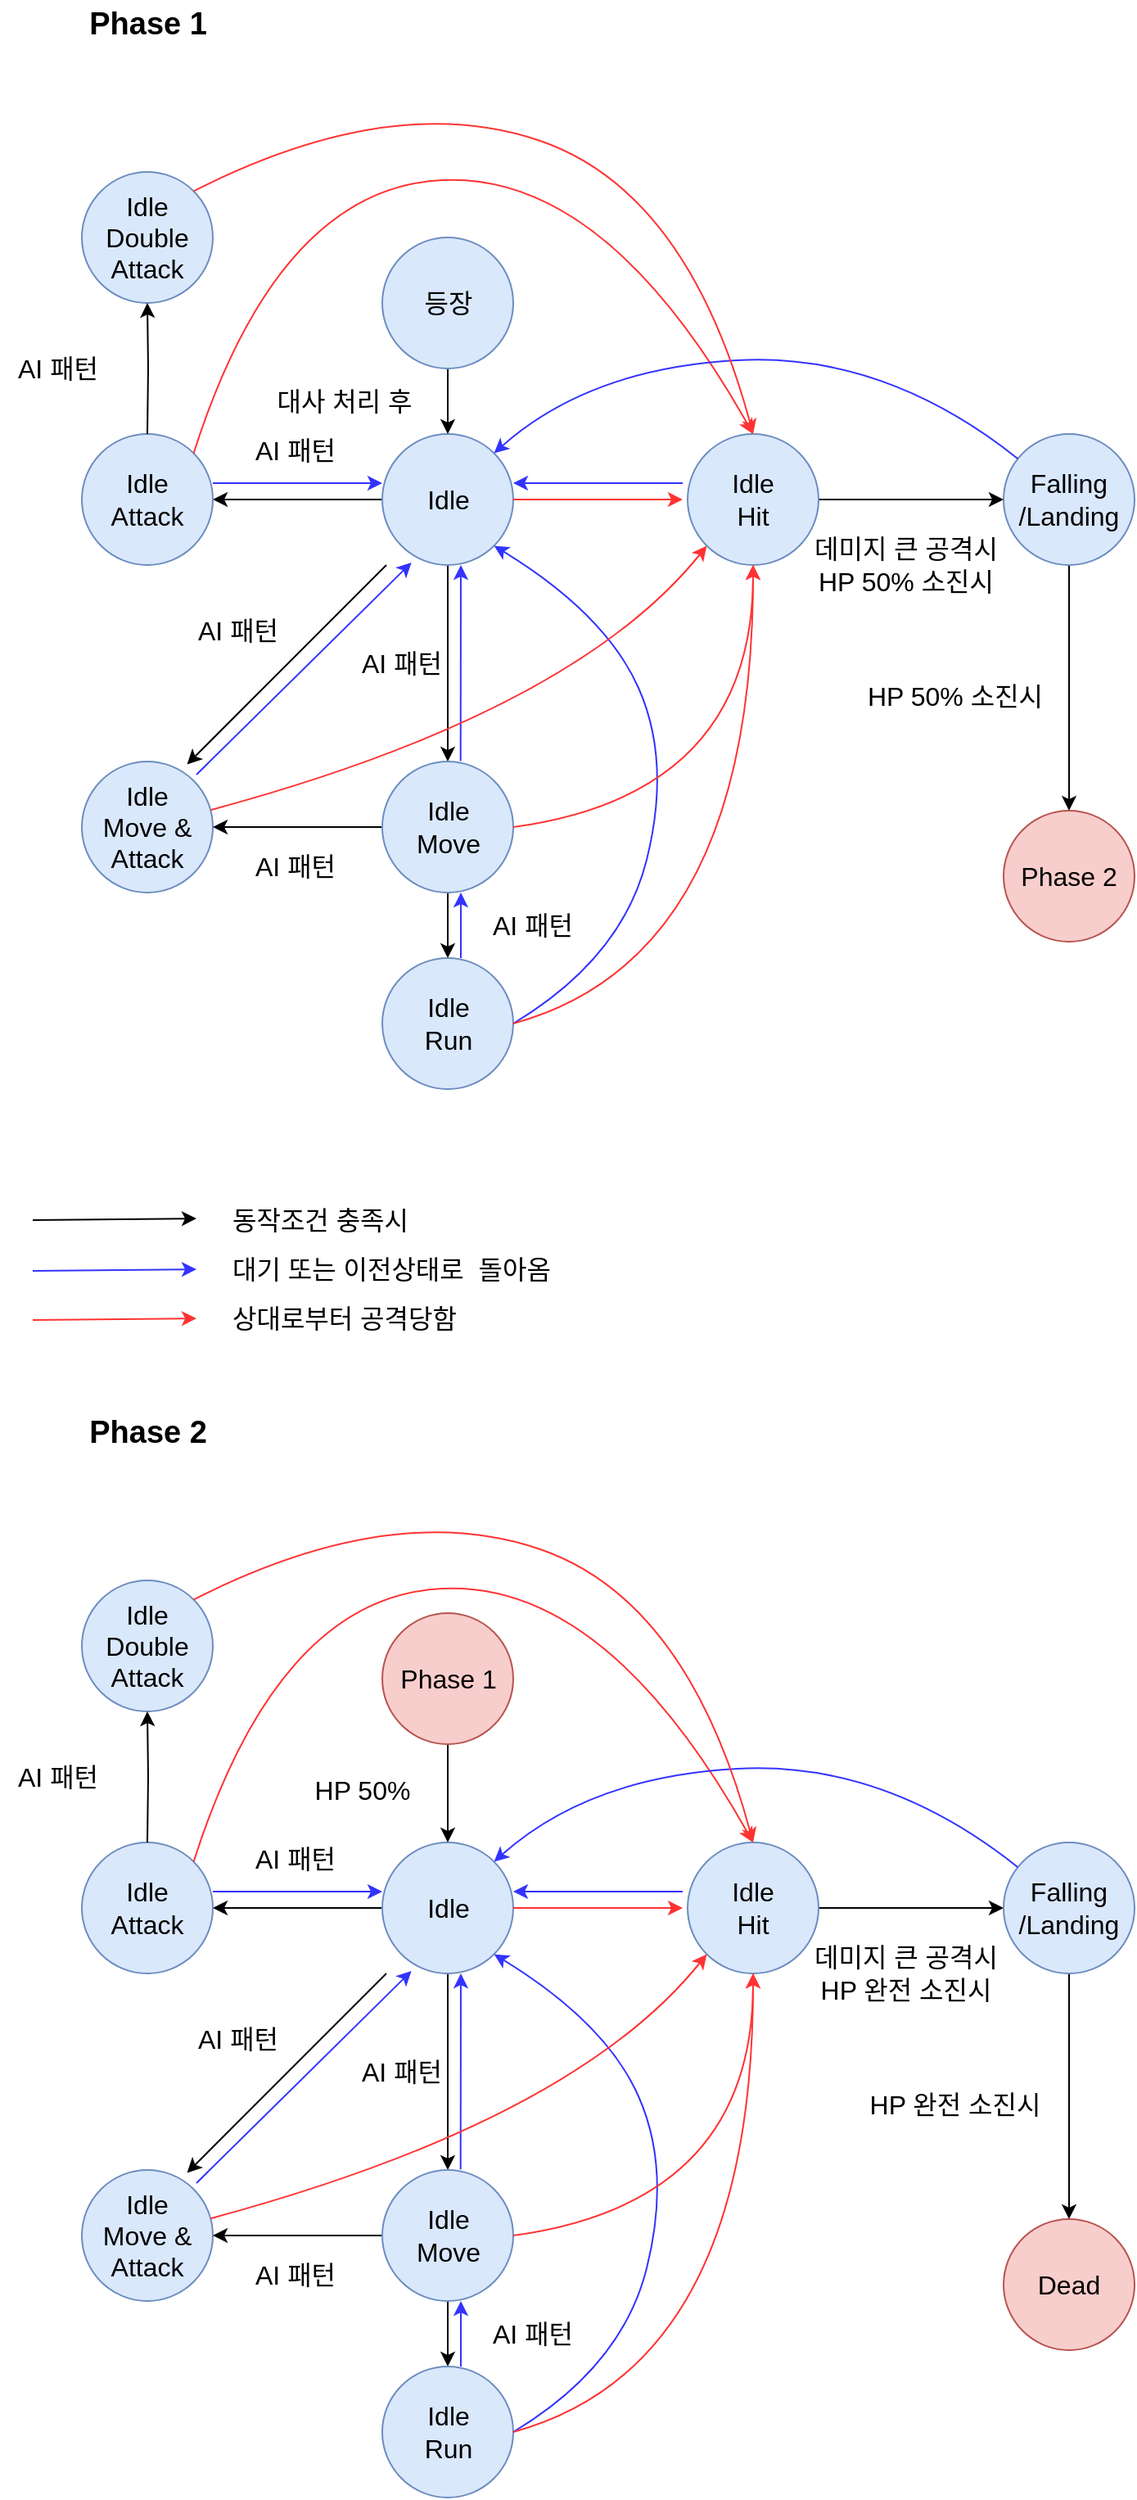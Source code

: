 <mxfile version="12.5.3" type="device"><diagram id="7b56XliilvK3W8BaFpNz" name="Page-1"><mxGraphModel dx="920" dy="811" grid="1" gridSize="10" guides="1" tooltips="1" connect="1" arrows="1" fold="1" page="1" pageScale="1" pageWidth="827" pageHeight="1169" math="0" shadow="0"><root><mxCell id="0"/><mxCell id="1" parent="0"/><mxCell id="Bs2xV8qCtUvmZTBzLbiu-5" style="edgeStyle=orthogonalEdgeStyle;rounded=0;orthogonalLoop=1;jettySize=auto;html=1;exitX=1;exitY=0.5;exitDx=0;exitDy=0;entryX=0;entryY=0.5;entryDx=0;entryDy=0;fontSize=16;" edge="1" parent="1" source="Bs2xV8qCtUvmZTBzLbiu-7" target="Bs2xV8qCtUvmZTBzLbiu-25"><mxGeometry relative="1" as="geometry"/></mxCell><mxCell id="Bs2xV8qCtUvmZTBzLbiu-7" value="Idle&lt;br&gt;Hit" style="ellipse;whiteSpace=wrap;html=1;aspect=fixed;fontSize=16;fillColor=#dae8fc;strokeColor=#6c8ebf;" vertex="1" parent="1"><mxGeometry x="560" y="320" width="80" height="80" as="geometry"/></mxCell><mxCell id="Bs2xV8qCtUvmZTBzLbiu-11" style="edgeStyle=orthogonalEdgeStyle;rounded=0;orthogonalLoop=1;jettySize=auto;html=1;exitX=0;exitY=0.5;exitDx=0;exitDy=0;entryX=1;entryY=0.5;entryDx=0;entryDy=0;fontSize=16;" edge="1" parent="1" source="Bs2xV8qCtUvmZTBzLbiu-14" target="Bs2xV8qCtUvmZTBzLbiu-16"><mxGeometry relative="1" as="geometry"/></mxCell><mxCell id="Bs2xV8qCtUvmZTBzLbiu-13" style="edgeStyle=orthogonalEdgeStyle;rounded=0;orthogonalLoop=1;jettySize=auto;html=1;exitX=0.5;exitY=1;exitDx=0;exitDy=0;entryX=0.5;entryY=0;entryDx=0;entryDy=0;fontSize=16;" edge="1" parent="1" source="Bs2xV8qCtUvmZTBzLbiu-14" target="Bs2xV8qCtUvmZTBzLbiu-22"><mxGeometry relative="1" as="geometry"/></mxCell><mxCell id="Bs2xV8qCtUvmZTBzLbiu-14" value="Idle" style="ellipse;whiteSpace=wrap;html=1;aspect=fixed;fontSize=16;fillColor=#dae8fc;strokeColor=#6c8ebf;" vertex="1" parent="1"><mxGeometry x="373.5" y="320" width="80" height="80" as="geometry"/></mxCell><mxCell id="Bs2xV8qCtUvmZTBzLbiu-16" value="Idle&lt;br&gt;Attack" style="ellipse;whiteSpace=wrap;html=1;aspect=fixed;fontSize=16;fillColor=#dae8fc;strokeColor=#6c8ebf;" vertex="1" parent="1"><mxGeometry x="190" y="320" width="80" height="80" as="geometry"/></mxCell><mxCell id="Bs2xV8qCtUvmZTBzLbiu-17" value="" style="endArrow=classic;html=1;fontSize=16;entryX=0;entryY=0.5;entryDx=0;entryDy=0;exitX=1;exitY=0.5;exitDx=0;exitDy=0;strokeColor=#3333FF;" edge="1" parent="1"><mxGeometry width="50" height="50" relative="1" as="geometry"><mxPoint x="270" y="350" as="sourcePoint"/><mxPoint x="373.5" y="350" as="targetPoint"/></mxGeometry></mxCell><mxCell id="Bs2xV8qCtUvmZTBzLbiu-19" value="Idle&lt;br&gt;Move &amp;amp;&lt;br&gt;Attack" style="ellipse;whiteSpace=wrap;html=1;aspect=fixed;fontSize=16;fillColor=#dae8fc;strokeColor=#6c8ebf;" vertex="1" parent="1"><mxGeometry x="190" y="520" width="80" height="80" as="geometry"/></mxCell><mxCell id="Bs2xV8qCtUvmZTBzLbiu-20" style="edgeStyle=orthogonalEdgeStyle;rounded=0;orthogonalLoop=1;jettySize=auto;html=1;exitX=0.5;exitY=1;exitDx=0;exitDy=0;entryX=0.5;entryY=0;entryDx=0;entryDy=0;fontSize=16;" edge="1" parent="1" source="Bs2xV8qCtUvmZTBzLbiu-22" target="Bs2xV8qCtUvmZTBzLbiu-23"><mxGeometry relative="1" as="geometry"/></mxCell><mxCell id="Bs2xV8qCtUvmZTBzLbiu-21" style="edgeStyle=orthogonalEdgeStyle;rounded=0;orthogonalLoop=1;jettySize=auto;html=1;exitX=0;exitY=0.5;exitDx=0;exitDy=0;entryX=1;entryY=0.5;entryDx=0;entryDy=0;fontSize=16;" edge="1" parent="1" source="Bs2xV8qCtUvmZTBzLbiu-22" target="Bs2xV8qCtUvmZTBzLbiu-19"><mxGeometry relative="1" as="geometry"/></mxCell><mxCell id="Bs2xV8qCtUvmZTBzLbiu-22" value="Idle&lt;br&gt;Move" style="ellipse;whiteSpace=wrap;html=1;aspect=fixed;fontSize=16;fillColor=#dae8fc;strokeColor=#6c8ebf;" vertex="1" parent="1"><mxGeometry x="373.5" y="520" width="80" height="80" as="geometry"/></mxCell><mxCell id="Bs2xV8qCtUvmZTBzLbiu-23" value="Idle&lt;br&gt;Run" style="ellipse;whiteSpace=wrap;html=1;aspect=fixed;fontSize=16;fillColor=#dae8fc;strokeColor=#6c8ebf;" vertex="1" parent="1"><mxGeometry x="373.5" y="640" width="80" height="80" as="geometry"/></mxCell><mxCell id="Bs2xV8qCtUvmZTBzLbiu-24" style="edgeStyle=orthogonalEdgeStyle;rounded=0;orthogonalLoop=1;jettySize=auto;html=1;exitX=0.5;exitY=1;exitDx=0;exitDy=0;entryX=0.5;entryY=0;entryDx=0;entryDy=0;fontSize=16;" edge="1" parent="1" source="Bs2xV8qCtUvmZTBzLbiu-25" target="Bs2xV8qCtUvmZTBzLbiu-27"><mxGeometry relative="1" as="geometry"/></mxCell><mxCell id="Bs2xV8qCtUvmZTBzLbiu-25" value="Falling&lt;br&gt;/Landing" style="ellipse;whiteSpace=wrap;html=1;aspect=fixed;fontSize=16;fillColor=#dae8fc;strokeColor=#6c8ebf;" vertex="1" parent="1"><mxGeometry x="753" y="320" width="80" height="80" as="geometry"/></mxCell><mxCell id="Bs2xV8qCtUvmZTBzLbiu-27" value="Phase 2" style="ellipse;whiteSpace=wrap;html=1;aspect=fixed;fontSize=16;fillColor=#f8cecc;strokeColor=#b85450;" vertex="1" parent="1"><mxGeometry x="753" y="550" width="80" height="80" as="geometry"/></mxCell><mxCell id="Bs2xV8qCtUvmZTBzLbiu-31" value="" style="endArrow=classic;html=1;fontSize=16;entryX=0.5;entryY=1;entryDx=0;entryDy=0;exitX=0.598;exitY=-0.004;exitDx=0;exitDy=0;exitPerimeter=0;strokeColor=#3333FF;" edge="1" parent="1" source="Bs2xV8qCtUvmZTBzLbiu-22"><mxGeometry width="50" height="50" relative="1" as="geometry"><mxPoint x="422" y="510" as="sourcePoint"/><mxPoint x="421.5" y="400" as="targetPoint"/></mxGeometry></mxCell><mxCell id="Bs2xV8qCtUvmZTBzLbiu-32" value="" style="endArrow=classic;html=1;fontSize=16;exitX=0.5;exitY=0;exitDx=0;exitDy=0;entryX=0.5;entryY=1;entryDx=0;entryDy=0;strokeColor=#3333FF;" edge="1" parent="1"><mxGeometry width="50" height="50" relative="1" as="geometry"><mxPoint x="421.5" y="640" as="sourcePoint"/><mxPoint x="421.5" y="600" as="targetPoint"/></mxGeometry></mxCell><mxCell id="Bs2xV8qCtUvmZTBzLbiu-34" value="" style="endArrow=classic;html=1;fontSize=16;entryX=1;entryY=0;entryDx=0;entryDy=0;" edge="1" parent="1"><mxGeometry width="50" height="50" relative="1" as="geometry"><mxPoint x="376" y="400" as="sourcePoint"/><mxPoint x="254.284" y="521.716" as="targetPoint"/></mxGeometry></mxCell><mxCell id="Bs2xV8qCtUvmZTBzLbiu-35" value="" style="endArrow=classic;html=1;fontSize=16;entryX=0.223;entryY=0.981;entryDx=0;entryDy=0;entryPerimeter=0;strokeColor=#3333FF;" edge="1" parent="1" target="Bs2xV8qCtUvmZTBzLbiu-14"><mxGeometry width="50" height="50" relative="1" as="geometry"><mxPoint x="260" y="528" as="sourcePoint"/><mxPoint x="384.797" y="465.859" as="targetPoint"/></mxGeometry></mxCell><mxCell id="Bs2xV8qCtUvmZTBzLbiu-37" value="" style="endArrow=classic;html=1;fontSize=16;" edge="1" parent="1"><mxGeometry width="50" height="50" relative="1" as="geometry"><mxPoint x="160" y="800" as="sourcePoint"/><mxPoint x="260" y="799" as="targetPoint"/></mxGeometry></mxCell><mxCell id="Bs2xV8qCtUvmZTBzLbiu-44" value="" style="endArrow=classic;html=1;fontSize=16;strokeColor=#3333FF;" edge="1" parent="1"><mxGeometry width="50" height="50" relative="1" as="geometry"><mxPoint x="160" y="831.0" as="sourcePoint"/><mxPoint x="260" y="830" as="targetPoint"/></mxGeometry></mxCell><mxCell id="Bs2xV8qCtUvmZTBzLbiu-45" value="" style="endArrow=classic;html=1;fontSize=16;strokeColor=#FF3333;" edge="1" parent="1"><mxGeometry width="50" height="50" relative="1" as="geometry"><mxPoint x="160" y="861.0" as="sourcePoint"/><mxPoint x="260" y="860" as="targetPoint"/></mxGeometry></mxCell><mxCell id="Bs2xV8qCtUvmZTBzLbiu-46" value="동작조건 충족시" style="text;html=1;align=left;verticalAlign=middle;resizable=0;points=[];autosize=1;fontSize=16;" vertex="1" parent="1"><mxGeometry x="280" y="790" width="130" height="20" as="geometry"/></mxCell><mxCell id="Bs2xV8qCtUvmZTBzLbiu-47" value="대기 또는 이전상태로&amp;nbsp; 돌아옴" style="text;html=1;align=left;verticalAlign=middle;resizable=0;points=[];autosize=1;fontSize=16;" vertex="1" parent="1"><mxGeometry x="280" y="820" width="230" height="20" as="geometry"/></mxCell><mxCell id="Bs2xV8qCtUvmZTBzLbiu-48" value="상대로부터 공격당함" style="text;html=1;align=left;verticalAlign=middle;resizable=0;points=[];autosize=1;fontSize=16;" vertex="1" parent="1"><mxGeometry x="280" y="850" width="160" height="20" as="geometry"/></mxCell><mxCell id="Bs2xV8qCtUvmZTBzLbiu-52" value="AI 패턴" style="text;html=1;align=center;verticalAlign=middle;resizable=0;points=[];autosize=1;fontSize=16;" vertex="1" parent="1"><mxGeometry x="350" y="450" width="70" height="20" as="geometry"/></mxCell><mxCell id="Bs2xV8qCtUvmZTBzLbiu-54" value="데미지 큰 공격시&lt;br&gt;HP 50%&amp;nbsp;소진시" style="text;html=1;align=center;verticalAlign=middle;resizable=0;points=[];autosize=1;fontSize=16;" vertex="1" parent="1"><mxGeometry x="623" y="380" width="140" height="40" as="geometry"/></mxCell><mxCell id="Bs2xV8qCtUvmZTBzLbiu-55" value="HP 50% 소진시" style="text;html=1;align=center;verticalAlign=middle;resizable=0;points=[];autosize=1;fontSize=16;" vertex="1" parent="1"><mxGeometry x="658" y="470" width="130" height="20" as="geometry"/></mxCell><mxCell id="Bs2xV8qCtUvmZTBzLbiu-72" style="edgeStyle=orthogonalEdgeStyle;rounded=0;orthogonalLoop=1;jettySize=auto;html=1;exitX=0;exitY=0.5;exitDx=0;exitDy=0;entryX=1;entryY=0.5;entryDx=0;entryDy=0;fontSize=16;strokeColor=#FF3333;" edge="1" parent="1"><mxGeometry relative="1" as="geometry"><mxPoint x="453.5" y="360" as="sourcePoint"/><mxPoint x="557" y="360" as="targetPoint"/></mxGeometry></mxCell><mxCell id="Bs2xV8qCtUvmZTBzLbiu-73" value="AI 패턴" style="text;html=1;align=center;verticalAlign=middle;resizable=0;points=[];autosize=1;fontSize=16;" vertex="1" parent="1"><mxGeometry x="430" y="610" width="70" height="20" as="geometry"/></mxCell><mxCell id="Bs2xV8qCtUvmZTBzLbiu-74" value="" style="curved=1;endArrow=classic;html=1;entryX=1;entryY=1;entryDx=0;entryDy=0;exitX=1;exitY=0.5;exitDx=0;exitDy=0;strokeColor=#3333FF;" edge="1" parent="1" source="Bs2xV8qCtUvmZTBzLbiu-23" target="Bs2xV8qCtUvmZTBzLbiu-14"><mxGeometry width="50" height="50" relative="1" as="geometry"><mxPoint x="575" y="640" as="sourcePoint"/><mxPoint x="625" y="590" as="targetPoint"/><Array as="points"><mxPoint x="520" y="640"/><mxPoint x="550" y="520"/><mxPoint x="510" y="430"/></Array></mxGeometry></mxCell><mxCell id="Bs2xV8qCtUvmZTBzLbiu-76" style="edgeStyle=orthogonalEdgeStyle;rounded=0;orthogonalLoop=1;jettySize=auto;html=1;exitX=0.5;exitY=1;exitDx=0;exitDy=0;entryX=0.5;entryY=0;entryDx=0;entryDy=0;" edge="1" parent="1" source="Bs2xV8qCtUvmZTBzLbiu-75" target="Bs2xV8qCtUvmZTBzLbiu-14"><mxGeometry relative="1" as="geometry"/></mxCell><mxCell id="Bs2xV8qCtUvmZTBzLbiu-75" value="등장" style="ellipse;whiteSpace=wrap;html=1;aspect=fixed;fontSize=16;fillColor=#dae8fc;strokeColor=#6c8ebf;" vertex="1" parent="1"><mxGeometry x="373.5" y="200" width="80" height="80" as="geometry"/></mxCell><mxCell id="Bs2xV8qCtUvmZTBzLbiu-78" value="" style="curved=1;endArrow=classic;html=1;strokeColor=#FF3333;exitX=1;exitY=0;exitDx=0;exitDy=0;entryX=0.5;entryY=0;entryDx=0;entryDy=0;" edge="1" parent="1" source="Bs2xV8qCtUvmZTBzLbiu-16" target="Bs2xV8qCtUvmZTBzLbiu-7"><mxGeometry width="50" height="50" relative="1" as="geometry"><mxPoint x="310" y="210" as="sourcePoint"/><mxPoint x="360" y="160" as="targetPoint"/><Array as="points"><mxPoint x="310" y="170"/><mxPoint x="510" y="160"/></Array></mxGeometry></mxCell><mxCell id="Bs2xV8qCtUvmZTBzLbiu-79" value="" style="endArrow=classic;html=1;fontSize=16;entryX=0;entryY=0.5;entryDx=0;entryDy=0;exitX=1;exitY=0.5;exitDx=0;exitDy=0;strokeColor=#3333FF;" edge="1" parent="1"><mxGeometry width="50" height="50" relative="1" as="geometry"><mxPoint x="557" y="350" as="sourcePoint"/><mxPoint x="453.5" y="350" as="targetPoint"/></mxGeometry></mxCell><mxCell id="Bs2xV8qCtUvmZTBzLbiu-81" value="" style="curved=1;endArrow=classic;html=1;strokeColor=#3333FF;entryX=1;entryY=0;entryDx=0;entryDy=0;" edge="1" parent="1" source="Bs2xV8qCtUvmZTBzLbiu-25" target="Bs2xV8qCtUvmZTBzLbiu-14"><mxGeometry width="50" height="50" relative="1" as="geometry"><mxPoint x="730" y="210" as="sourcePoint"/><mxPoint x="680" y="260" as="targetPoint"/><Array as="points"><mxPoint x="680" y="270"/><mxPoint x="500" y="280"/></Array></mxGeometry></mxCell><mxCell id="Bs2xV8qCtUvmZTBzLbiu-82" value="AI 패턴" style="text;html=1;align=center;verticalAlign=middle;resizable=0;points=[];autosize=1;fontSize=16;" vertex="1" parent="1"><mxGeometry x="285" y="320" width="70" height="20" as="geometry"/></mxCell><mxCell id="Bs2xV8qCtUvmZTBzLbiu-83" value="AI 패턴" style="text;html=1;align=center;verticalAlign=middle;resizable=0;points=[];autosize=1;fontSize=16;" vertex="1" parent="1"><mxGeometry x="250" y="430" width="70" height="20" as="geometry"/></mxCell><mxCell id="Bs2xV8qCtUvmZTBzLbiu-84" value="AI 패턴" style="text;html=1;align=center;verticalAlign=middle;resizable=0;points=[];autosize=1;fontSize=16;" vertex="1" parent="1"><mxGeometry x="285" y="573.71" width="70" height="20" as="geometry"/></mxCell><mxCell id="Bs2xV8qCtUvmZTBzLbiu-85" value="" style="curved=1;endArrow=classic;html=1;strokeColor=#FF3333;entryX=0.5;entryY=1;entryDx=0;entryDy=0;exitX=1;exitY=0.5;exitDx=0;exitDy=0;" edge="1" parent="1" source="Bs2xV8qCtUvmZTBzLbiu-22" target="Bs2xV8qCtUvmZTBzLbiu-7"><mxGeometry width="50" height="50" relative="1" as="geometry"><mxPoint x="460" y="550" as="sourcePoint"/><mxPoint x="200" y="890" as="targetPoint"/><Array as="points"><mxPoint x="600" y="540"/></Array></mxGeometry></mxCell><mxCell id="Bs2xV8qCtUvmZTBzLbiu-86" value="" style="curved=1;endArrow=classic;html=1;strokeColor=#FF3333;exitX=1;exitY=0.5;exitDx=0;exitDy=0;" edge="1" parent="1" source="Bs2xV8qCtUvmZTBzLbiu-23"><mxGeometry width="50" height="50" relative="1" as="geometry"><mxPoint x="453.5" y="660" as="sourcePoint"/><mxPoint x="600" y="400" as="targetPoint"/><Array as="points"><mxPoint x="600" y="640"/></Array></mxGeometry></mxCell><mxCell id="Bs2xV8qCtUvmZTBzLbiu-87" value="" style="curved=1;endArrow=classic;html=1;strokeColor=#FF3333;entryX=0;entryY=1;entryDx=0;entryDy=0;" edge="1" parent="1" source="Bs2xV8qCtUvmZTBzLbiu-19" target="Bs2xV8qCtUvmZTBzLbiu-7"><mxGeometry width="50" height="50" relative="1" as="geometry"><mxPoint x="350" y="560" as="sourcePoint"/><mxPoint x="496.5" y="400" as="targetPoint"/><Array as="points"><mxPoint x="490" y="490"/></Array></mxGeometry></mxCell><mxCell id="Bs2xV8qCtUvmZTBzLbiu-88" value="Idle&lt;br&gt;Double&lt;br&gt;Attack" style="ellipse;whiteSpace=wrap;html=1;aspect=fixed;fontSize=16;fillColor=#dae8fc;strokeColor=#6c8ebf;" vertex="1" parent="1"><mxGeometry x="190" y="160" width="80" height="80" as="geometry"/></mxCell><mxCell id="Bs2xV8qCtUvmZTBzLbiu-89" style="edgeStyle=orthogonalEdgeStyle;rounded=0;orthogonalLoop=1;jettySize=auto;html=1;exitX=0.5;exitY=0;exitDx=0;exitDy=0;entryX=0.5;entryY=1;entryDx=0;entryDy=0;labelBackgroundColor=#FF6666;strokeColor=#000000;fontSize=16;fontColor=#FF6666;" edge="1" parent="1" target="Bs2xV8qCtUvmZTBzLbiu-88"><mxGeometry relative="1" as="geometry"><mxPoint x="230" y="320" as="sourcePoint"/></mxGeometry></mxCell><mxCell id="Bs2xV8qCtUvmZTBzLbiu-91" value="AI 패턴" style="text;html=1;align=center;verticalAlign=middle;resizable=0;points=[];autosize=1;fontSize=16;" vertex="1" parent="1"><mxGeometry x="140" y="270" width="70" height="20" as="geometry"/></mxCell><mxCell id="Bs2xV8qCtUvmZTBzLbiu-92" value="" style="curved=1;endArrow=classic;html=1;strokeColor=#FF3333;exitX=1;exitY=0;exitDx=0;exitDy=0;entryX=0.5;entryY=0;entryDx=0;entryDy=0;" edge="1" parent="1" source="Bs2xV8qCtUvmZTBzLbiu-88" target="Bs2xV8qCtUvmZTBzLbiu-7"><mxGeometry width="50" height="50" relative="1" as="geometry"><mxPoint x="240" y="180" as="sourcePoint"/><mxPoint x="610" y="180" as="targetPoint"/><Array as="points"><mxPoint x="380" y="110"/><mxPoint x="560" y="172"/></Array></mxGeometry></mxCell><mxCell id="Bs2xV8qCtUvmZTBzLbiu-93" value="Phase 1" style="text;html=1;align=center;verticalAlign=middle;resizable=0;points=[];autosize=1;fontSize=19;fontStyle=1" vertex="1" parent="1"><mxGeometry x="185" y="55" width="90" height="30" as="geometry"/></mxCell><mxCell id="Bs2xV8qCtUvmZTBzLbiu-94" style="edgeStyle=orthogonalEdgeStyle;rounded=0;orthogonalLoop=1;jettySize=auto;html=1;exitX=1;exitY=0.5;exitDx=0;exitDy=0;entryX=0;entryY=0.5;entryDx=0;entryDy=0;fontSize=16;" edge="1" source="Bs2xV8qCtUvmZTBzLbiu-95" target="Bs2xV8qCtUvmZTBzLbiu-107" parent="1"><mxGeometry relative="1" as="geometry"/></mxCell><mxCell id="Bs2xV8qCtUvmZTBzLbiu-95" value="Idle&lt;br&gt;Hit" style="ellipse;whiteSpace=wrap;html=1;aspect=fixed;fontSize=16;fillColor=#dae8fc;strokeColor=#6c8ebf;" vertex="1" parent="1"><mxGeometry x="560" y="1180" width="80" height="80" as="geometry"/></mxCell><mxCell id="Bs2xV8qCtUvmZTBzLbiu-96" style="edgeStyle=orthogonalEdgeStyle;rounded=0;orthogonalLoop=1;jettySize=auto;html=1;exitX=0;exitY=0.5;exitDx=0;exitDy=0;entryX=1;entryY=0.5;entryDx=0;entryDy=0;fontSize=16;" edge="1" source="Bs2xV8qCtUvmZTBzLbiu-98" target="Bs2xV8qCtUvmZTBzLbiu-99" parent="1"><mxGeometry relative="1" as="geometry"/></mxCell><mxCell id="Bs2xV8qCtUvmZTBzLbiu-97" style="edgeStyle=orthogonalEdgeStyle;rounded=0;orthogonalLoop=1;jettySize=auto;html=1;exitX=0.5;exitY=1;exitDx=0;exitDy=0;entryX=0.5;entryY=0;entryDx=0;entryDy=0;fontSize=16;" edge="1" source="Bs2xV8qCtUvmZTBzLbiu-98" target="Bs2xV8qCtUvmZTBzLbiu-104" parent="1"><mxGeometry relative="1" as="geometry"/></mxCell><mxCell id="Bs2xV8qCtUvmZTBzLbiu-98" value="Idle" style="ellipse;whiteSpace=wrap;html=1;aspect=fixed;fontSize=16;fillColor=#dae8fc;strokeColor=#6c8ebf;" vertex="1" parent="1"><mxGeometry x="373.5" y="1180" width="80" height="80" as="geometry"/></mxCell><mxCell id="Bs2xV8qCtUvmZTBzLbiu-99" value="Idle&lt;br&gt;Attack" style="ellipse;whiteSpace=wrap;html=1;aspect=fixed;fontSize=16;fillColor=#dae8fc;strokeColor=#6c8ebf;" vertex="1" parent="1"><mxGeometry x="190" y="1180" width="80" height="80" as="geometry"/></mxCell><mxCell id="Bs2xV8qCtUvmZTBzLbiu-100" value="" style="endArrow=classic;html=1;fontSize=16;entryX=0;entryY=0.5;entryDx=0;entryDy=0;exitX=1;exitY=0.5;exitDx=0;exitDy=0;strokeColor=#3333FF;" edge="1" parent="1"><mxGeometry width="50" height="50" relative="1" as="geometry"><mxPoint x="270" y="1210" as="sourcePoint"/><mxPoint x="373.5" y="1210" as="targetPoint"/></mxGeometry></mxCell><mxCell id="Bs2xV8qCtUvmZTBzLbiu-101" value="Idle&lt;br&gt;Move &amp;amp;&lt;br&gt;Attack" style="ellipse;whiteSpace=wrap;html=1;aspect=fixed;fontSize=16;fillColor=#dae8fc;strokeColor=#6c8ebf;" vertex="1" parent="1"><mxGeometry x="190" y="1380" width="80" height="80" as="geometry"/></mxCell><mxCell id="Bs2xV8qCtUvmZTBzLbiu-102" style="edgeStyle=orthogonalEdgeStyle;rounded=0;orthogonalLoop=1;jettySize=auto;html=1;exitX=0.5;exitY=1;exitDx=0;exitDy=0;entryX=0.5;entryY=0;entryDx=0;entryDy=0;fontSize=16;" edge="1" source="Bs2xV8qCtUvmZTBzLbiu-104" target="Bs2xV8qCtUvmZTBzLbiu-105" parent="1"><mxGeometry relative="1" as="geometry"/></mxCell><mxCell id="Bs2xV8qCtUvmZTBzLbiu-103" style="edgeStyle=orthogonalEdgeStyle;rounded=0;orthogonalLoop=1;jettySize=auto;html=1;exitX=0;exitY=0.5;exitDx=0;exitDy=0;entryX=1;entryY=0.5;entryDx=0;entryDy=0;fontSize=16;" edge="1" source="Bs2xV8qCtUvmZTBzLbiu-104" target="Bs2xV8qCtUvmZTBzLbiu-101" parent="1"><mxGeometry relative="1" as="geometry"/></mxCell><mxCell id="Bs2xV8qCtUvmZTBzLbiu-104" value="Idle&lt;br&gt;Move" style="ellipse;whiteSpace=wrap;html=1;aspect=fixed;fontSize=16;fillColor=#dae8fc;strokeColor=#6c8ebf;" vertex="1" parent="1"><mxGeometry x="373.5" y="1380" width="80" height="80" as="geometry"/></mxCell><mxCell id="Bs2xV8qCtUvmZTBzLbiu-105" value="Idle&lt;br&gt;Run" style="ellipse;whiteSpace=wrap;html=1;aspect=fixed;fontSize=16;fillColor=#dae8fc;strokeColor=#6c8ebf;" vertex="1" parent="1"><mxGeometry x="373.5" y="1500" width="80" height="80" as="geometry"/></mxCell><mxCell id="Bs2xV8qCtUvmZTBzLbiu-106" style="edgeStyle=orthogonalEdgeStyle;rounded=0;orthogonalLoop=1;jettySize=auto;html=1;exitX=0.5;exitY=1;exitDx=0;exitDy=0;entryX=0.5;entryY=0;entryDx=0;entryDy=0;fontSize=16;" edge="1" source="Bs2xV8qCtUvmZTBzLbiu-107" target="Bs2xV8qCtUvmZTBzLbiu-108" parent="1"><mxGeometry relative="1" as="geometry"/></mxCell><mxCell id="Bs2xV8qCtUvmZTBzLbiu-107" value="Falling&lt;br&gt;/Landing" style="ellipse;whiteSpace=wrap;html=1;aspect=fixed;fontSize=16;fillColor=#dae8fc;strokeColor=#6c8ebf;" vertex="1" parent="1"><mxGeometry x="753" y="1180" width="80" height="80" as="geometry"/></mxCell><mxCell id="Bs2xV8qCtUvmZTBzLbiu-108" value="Dead" style="ellipse;whiteSpace=wrap;html=1;aspect=fixed;fontSize=16;fillColor=#f8cecc;strokeColor=#b85450;" vertex="1" parent="1"><mxGeometry x="753" y="1410" width="80" height="80" as="geometry"/></mxCell><mxCell id="Bs2xV8qCtUvmZTBzLbiu-109" value="" style="endArrow=classic;html=1;fontSize=16;entryX=0.5;entryY=1;entryDx=0;entryDy=0;exitX=0.598;exitY=-0.004;exitDx=0;exitDy=0;exitPerimeter=0;strokeColor=#3333FF;" edge="1" source="Bs2xV8qCtUvmZTBzLbiu-104" parent="1"><mxGeometry width="50" height="50" relative="1" as="geometry"><mxPoint x="422" y="1370" as="sourcePoint"/><mxPoint x="421.5" y="1260" as="targetPoint"/></mxGeometry></mxCell><mxCell id="Bs2xV8qCtUvmZTBzLbiu-110" value="" style="endArrow=classic;html=1;fontSize=16;exitX=0.5;exitY=0;exitDx=0;exitDy=0;entryX=0.5;entryY=1;entryDx=0;entryDy=0;strokeColor=#3333FF;" edge="1" parent="1"><mxGeometry width="50" height="50" relative="1" as="geometry"><mxPoint x="421.5" y="1500" as="sourcePoint"/><mxPoint x="421.5" y="1460" as="targetPoint"/></mxGeometry></mxCell><mxCell id="Bs2xV8qCtUvmZTBzLbiu-111" value="" style="endArrow=classic;html=1;fontSize=16;entryX=1;entryY=0;entryDx=0;entryDy=0;" edge="1" parent="1"><mxGeometry width="50" height="50" relative="1" as="geometry"><mxPoint x="376" y="1260" as="sourcePoint"/><mxPoint x="254.284" y="1381.716" as="targetPoint"/></mxGeometry></mxCell><mxCell id="Bs2xV8qCtUvmZTBzLbiu-112" value="" style="endArrow=classic;html=1;fontSize=16;entryX=0.223;entryY=0.981;entryDx=0;entryDy=0;entryPerimeter=0;strokeColor=#3333FF;" edge="1" target="Bs2xV8qCtUvmZTBzLbiu-98" parent="1"><mxGeometry width="50" height="50" relative="1" as="geometry"><mxPoint x="260" y="1388.0" as="sourcePoint"/><mxPoint x="384.797" y="1325.859" as="targetPoint"/></mxGeometry></mxCell><mxCell id="Bs2xV8qCtUvmZTBzLbiu-113" value="AI 패턴" style="text;html=1;align=center;verticalAlign=middle;resizable=0;points=[];autosize=1;fontSize=16;" vertex="1" parent="1"><mxGeometry x="350" y="1310" width="70" height="20" as="geometry"/></mxCell><mxCell id="Bs2xV8qCtUvmZTBzLbiu-114" value="데미지 큰 공격시&lt;br&gt;HP 완전 소진시" style="text;html=1;align=center;verticalAlign=middle;resizable=0;points=[];autosize=1;fontSize=16;" vertex="1" parent="1"><mxGeometry x="623" y="1240" width="140" height="40" as="geometry"/></mxCell><mxCell id="Bs2xV8qCtUvmZTBzLbiu-115" value="HP 완전 소진시" style="text;html=1;align=center;verticalAlign=middle;resizable=0;points=[];autosize=1;fontSize=16;" vertex="1" parent="1"><mxGeometry x="658" y="1330" width="130" height="20" as="geometry"/></mxCell><mxCell id="Bs2xV8qCtUvmZTBzLbiu-116" style="edgeStyle=orthogonalEdgeStyle;rounded=0;orthogonalLoop=1;jettySize=auto;html=1;exitX=0;exitY=0.5;exitDx=0;exitDy=0;entryX=1;entryY=0.5;entryDx=0;entryDy=0;fontSize=16;strokeColor=#FF3333;" edge="1" parent="1"><mxGeometry relative="1" as="geometry"><mxPoint x="453.5" y="1220" as="sourcePoint"/><mxPoint x="557" y="1220" as="targetPoint"/></mxGeometry></mxCell><mxCell id="Bs2xV8qCtUvmZTBzLbiu-117" value="AI 패턴" style="text;html=1;align=center;verticalAlign=middle;resizable=0;points=[];autosize=1;fontSize=16;" vertex="1" parent="1"><mxGeometry x="430" y="1470" width="70" height="20" as="geometry"/></mxCell><mxCell id="Bs2xV8qCtUvmZTBzLbiu-118" value="" style="curved=1;endArrow=classic;html=1;entryX=1;entryY=1;entryDx=0;entryDy=0;exitX=1;exitY=0.5;exitDx=0;exitDy=0;strokeColor=#3333FF;" edge="1" source="Bs2xV8qCtUvmZTBzLbiu-105" target="Bs2xV8qCtUvmZTBzLbiu-98" parent="1"><mxGeometry width="50" height="50" relative="1" as="geometry"><mxPoint x="575" y="1500" as="sourcePoint"/><mxPoint x="625" y="1450" as="targetPoint"/><Array as="points"><mxPoint x="520" y="1500"/><mxPoint x="550" y="1380"/><mxPoint x="510" y="1290"/></Array></mxGeometry></mxCell><mxCell id="Bs2xV8qCtUvmZTBzLbiu-119" style="edgeStyle=orthogonalEdgeStyle;rounded=0;orthogonalLoop=1;jettySize=auto;html=1;exitX=0.5;exitY=1;exitDx=0;exitDy=0;entryX=0.5;entryY=0;entryDx=0;entryDy=0;" edge="1" source="Bs2xV8qCtUvmZTBzLbiu-120" target="Bs2xV8qCtUvmZTBzLbiu-98" parent="1"><mxGeometry relative="1" as="geometry"/></mxCell><mxCell id="Bs2xV8qCtUvmZTBzLbiu-120" value="Phase 1" style="ellipse;whiteSpace=wrap;html=1;aspect=fixed;fontSize=16;fillColor=#f8cecc;strokeColor=#b85450;" vertex="1" parent="1"><mxGeometry x="373.5" y="1040" width="80" height="80" as="geometry"/></mxCell><mxCell id="Bs2xV8qCtUvmZTBzLbiu-121" value="" style="curved=1;endArrow=classic;html=1;strokeColor=#FF3333;exitX=1;exitY=0;exitDx=0;exitDy=0;entryX=0.5;entryY=0;entryDx=0;entryDy=0;" edge="1" source="Bs2xV8qCtUvmZTBzLbiu-99" target="Bs2xV8qCtUvmZTBzLbiu-95" parent="1"><mxGeometry width="50" height="50" relative="1" as="geometry"><mxPoint x="310" y="1070" as="sourcePoint"/><mxPoint x="360" y="1020" as="targetPoint"/><Array as="points"><mxPoint x="310" y="1030"/><mxPoint x="510" y="1020"/></Array></mxGeometry></mxCell><mxCell id="Bs2xV8qCtUvmZTBzLbiu-122" value="" style="endArrow=classic;html=1;fontSize=16;entryX=0;entryY=0.5;entryDx=0;entryDy=0;exitX=1;exitY=0.5;exitDx=0;exitDy=0;strokeColor=#3333FF;" edge="1" parent="1"><mxGeometry width="50" height="50" relative="1" as="geometry"><mxPoint x="557" y="1210" as="sourcePoint"/><mxPoint x="453.5" y="1210" as="targetPoint"/></mxGeometry></mxCell><mxCell id="Bs2xV8qCtUvmZTBzLbiu-123" value="" style="curved=1;endArrow=classic;html=1;strokeColor=#3333FF;entryX=1;entryY=0;entryDx=0;entryDy=0;" edge="1" source="Bs2xV8qCtUvmZTBzLbiu-107" target="Bs2xV8qCtUvmZTBzLbiu-98" parent="1"><mxGeometry width="50" height="50" relative="1" as="geometry"><mxPoint x="730" y="1070" as="sourcePoint"/><mxPoint x="680" y="1120" as="targetPoint"/><Array as="points"><mxPoint x="680" y="1130"/><mxPoint x="500" y="1140"/></Array></mxGeometry></mxCell><mxCell id="Bs2xV8qCtUvmZTBzLbiu-124" value="AI 패턴" style="text;html=1;align=center;verticalAlign=middle;resizable=0;points=[];autosize=1;fontSize=16;" vertex="1" parent="1"><mxGeometry x="285" y="1180" width="70" height="20" as="geometry"/></mxCell><mxCell id="Bs2xV8qCtUvmZTBzLbiu-125" value="AI 패턴" style="text;html=1;align=center;verticalAlign=middle;resizable=0;points=[];autosize=1;fontSize=16;" vertex="1" parent="1"><mxGeometry x="250" y="1290" width="70" height="20" as="geometry"/></mxCell><mxCell id="Bs2xV8qCtUvmZTBzLbiu-126" value="AI 패턴" style="text;html=1;align=center;verticalAlign=middle;resizable=0;points=[];autosize=1;fontSize=16;" vertex="1" parent="1"><mxGeometry x="285" y="1433.71" width="70" height="20" as="geometry"/></mxCell><mxCell id="Bs2xV8qCtUvmZTBzLbiu-127" value="" style="curved=1;endArrow=classic;html=1;strokeColor=#FF3333;entryX=0.5;entryY=1;entryDx=0;entryDy=0;exitX=1;exitY=0.5;exitDx=0;exitDy=0;" edge="1" source="Bs2xV8qCtUvmZTBzLbiu-104" target="Bs2xV8qCtUvmZTBzLbiu-95" parent="1"><mxGeometry width="50" height="50" relative="1" as="geometry"><mxPoint x="460" y="1410" as="sourcePoint"/><mxPoint x="200" y="1750" as="targetPoint"/><Array as="points"><mxPoint x="600" y="1400"/></Array></mxGeometry></mxCell><mxCell id="Bs2xV8qCtUvmZTBzLbiu-128" value="" style="curved=1;endArrow=classic;html=1;strokeColor=#FF3333;exitX=1;exitY=0.5;exitDx=0;exitDy=0;" edge="1" source="Bs2xV8qCtUvmZTBzLbiu-105" parent="1"><mxGeometry width="50" height="50" relative="1" as="geometry"><mxPoint x="453.5" y="1520" as="sourcePoint"/><mxPoint x="600" y="1260" as="targetPoint"/><Array as="points"><mxPoint x="600" y="1500"/></Array></mxGeometry></mxCell><mxCell id="Bs2xV8qCtUvmZTBzLbiu-129" value="" style="curved=1;endArrow=classic;html=1;strokeColor=#FF3333;entryX=0;entryY=1;entryDx=0;entryDy=0;" edge="1" source="Bs2xV8qCtUvmZTBzLbiu-101" target="Bs2xV8qCtUvmZTBzLbiu-95" parent="1"><mxGeometry width="50" height="50" relative="1" as="geometry"><mxPoint x="350" y="1420" as="sourcePoint"/><mxPoint x="496.5" y="1260" as="targetPoint"/><Array as="points"><mxPoint x="490" y="1350"/></Array></mxGeometry></mxCell><mxCell id="Bs2xV8qCtUvmZTBzLbiu-130" value="Idle&lt;br&gt;Double&lt;br&gt;Attack" style="ellipse;whiteSpace=wrap;html=1;aspect=fixed;fontSize=16;fillColor=#dae8fc;strokeColor=#6c8ebf;" vertex="1" parent="1"><mxGeometry x="190" y="1020" width="80" height="80" as="geometry"/></mxCell><mxCell id="Bs2xV8qCtUvmZTBzLbiu-131" style="edgeStyle=orthogonalEdgeStyle;rounded=0;orthogonalLoop=1;jettySize=auto;html=1;exitX=0.5;exitY=0;exitDx=0;exitDy=0;entryX=0.5;entryY=1;entryDx=0;entryDy=0;labelBackgroundColor=#FF6666;strokeColor=#000000;fontSize=16;fontColor=#FF6666;" edge="1" target="Bs2xV8qCtUvmZTBzLbiu-130" parent="1"><mxGeometry relative="1" as="geometry"><mxPoint x="230" y="1180" as="sourcePoint"/></mxGeometry></mxCell><mxCell id="Bs2xV8qCtUvmZTBzLbiu-132" value="AI 패턴" style="text;html=1;align=center;verticalAlign=middle;resizable=0;points=[];autosize=1;fontSize=16;" vertex="1" parent="1"><mxGeometry x="140" y="1130" width="70" height="20" as="geometry"/></mxCell><mxCell id="Bs2xV8qCtUvmZTBzLbiu-133" value="" style="curved=1;endArrow=classic;html=1;strokeColor=#FF3333;exitX=1;exitY=0;exitDx=0;exitDy=0;entryX=0.5;entryY=0;entryDx=0;entryDy=0;" edge="1" source="Bs2xV8qCtUvmZTBzLbiu-130" target="Bs2xV8qCtUvmZTBzLbiu-95" parent="1"><mxGeometry width="50" height="50" relative="1" as="geometry"><mxPoint x="240" y="1040" as="sourcePoint"/><mxPoint x="610" y="1040" as="targetPoint"/><Array as="points"><mxPoint x="380" y="970"/><mxPoint x="560" y="1032"/></Array></mxGeometry></mxCell><mxCell id="Bs2xV8qCtUvmZTBzLbiu-134" value="Phase 2" style="text;html=1;align=center;verticalAlign=middle;resizable=0;points=[];autosize=1;fontSize=19;fontStyle=1" vertex="1" parent="1"><mxGeometry x="185" y="915" width="90" height="30" as="geometry"/></mxCell><mxCell id="Bs2xV8qCtUvmZTBzLbiu-135" value="HP 50%" style="text;html=1;align=center;verticalAlign=middle;resizable=0;points=[];autosize=1;fontSize=16;" vertex="1" parent="1"><mxGeometry x="326" y="1138" width="70" height="20" as="geometry"/></mxCell><mxCell id="Bs2xV8qCtUvmZTBzLbiu-136" value="대사 처리 후" style="text;html=1;align=center;verticalAlign=middle;resizable=0;points=[];autosize=1;fontSize=16;" vertex="1" parent="1"><mxGeometry x="300" y="290" width="100" height="20" as="geometry"/></mxCell></root></mxGraphModel></diagram></mxfile>